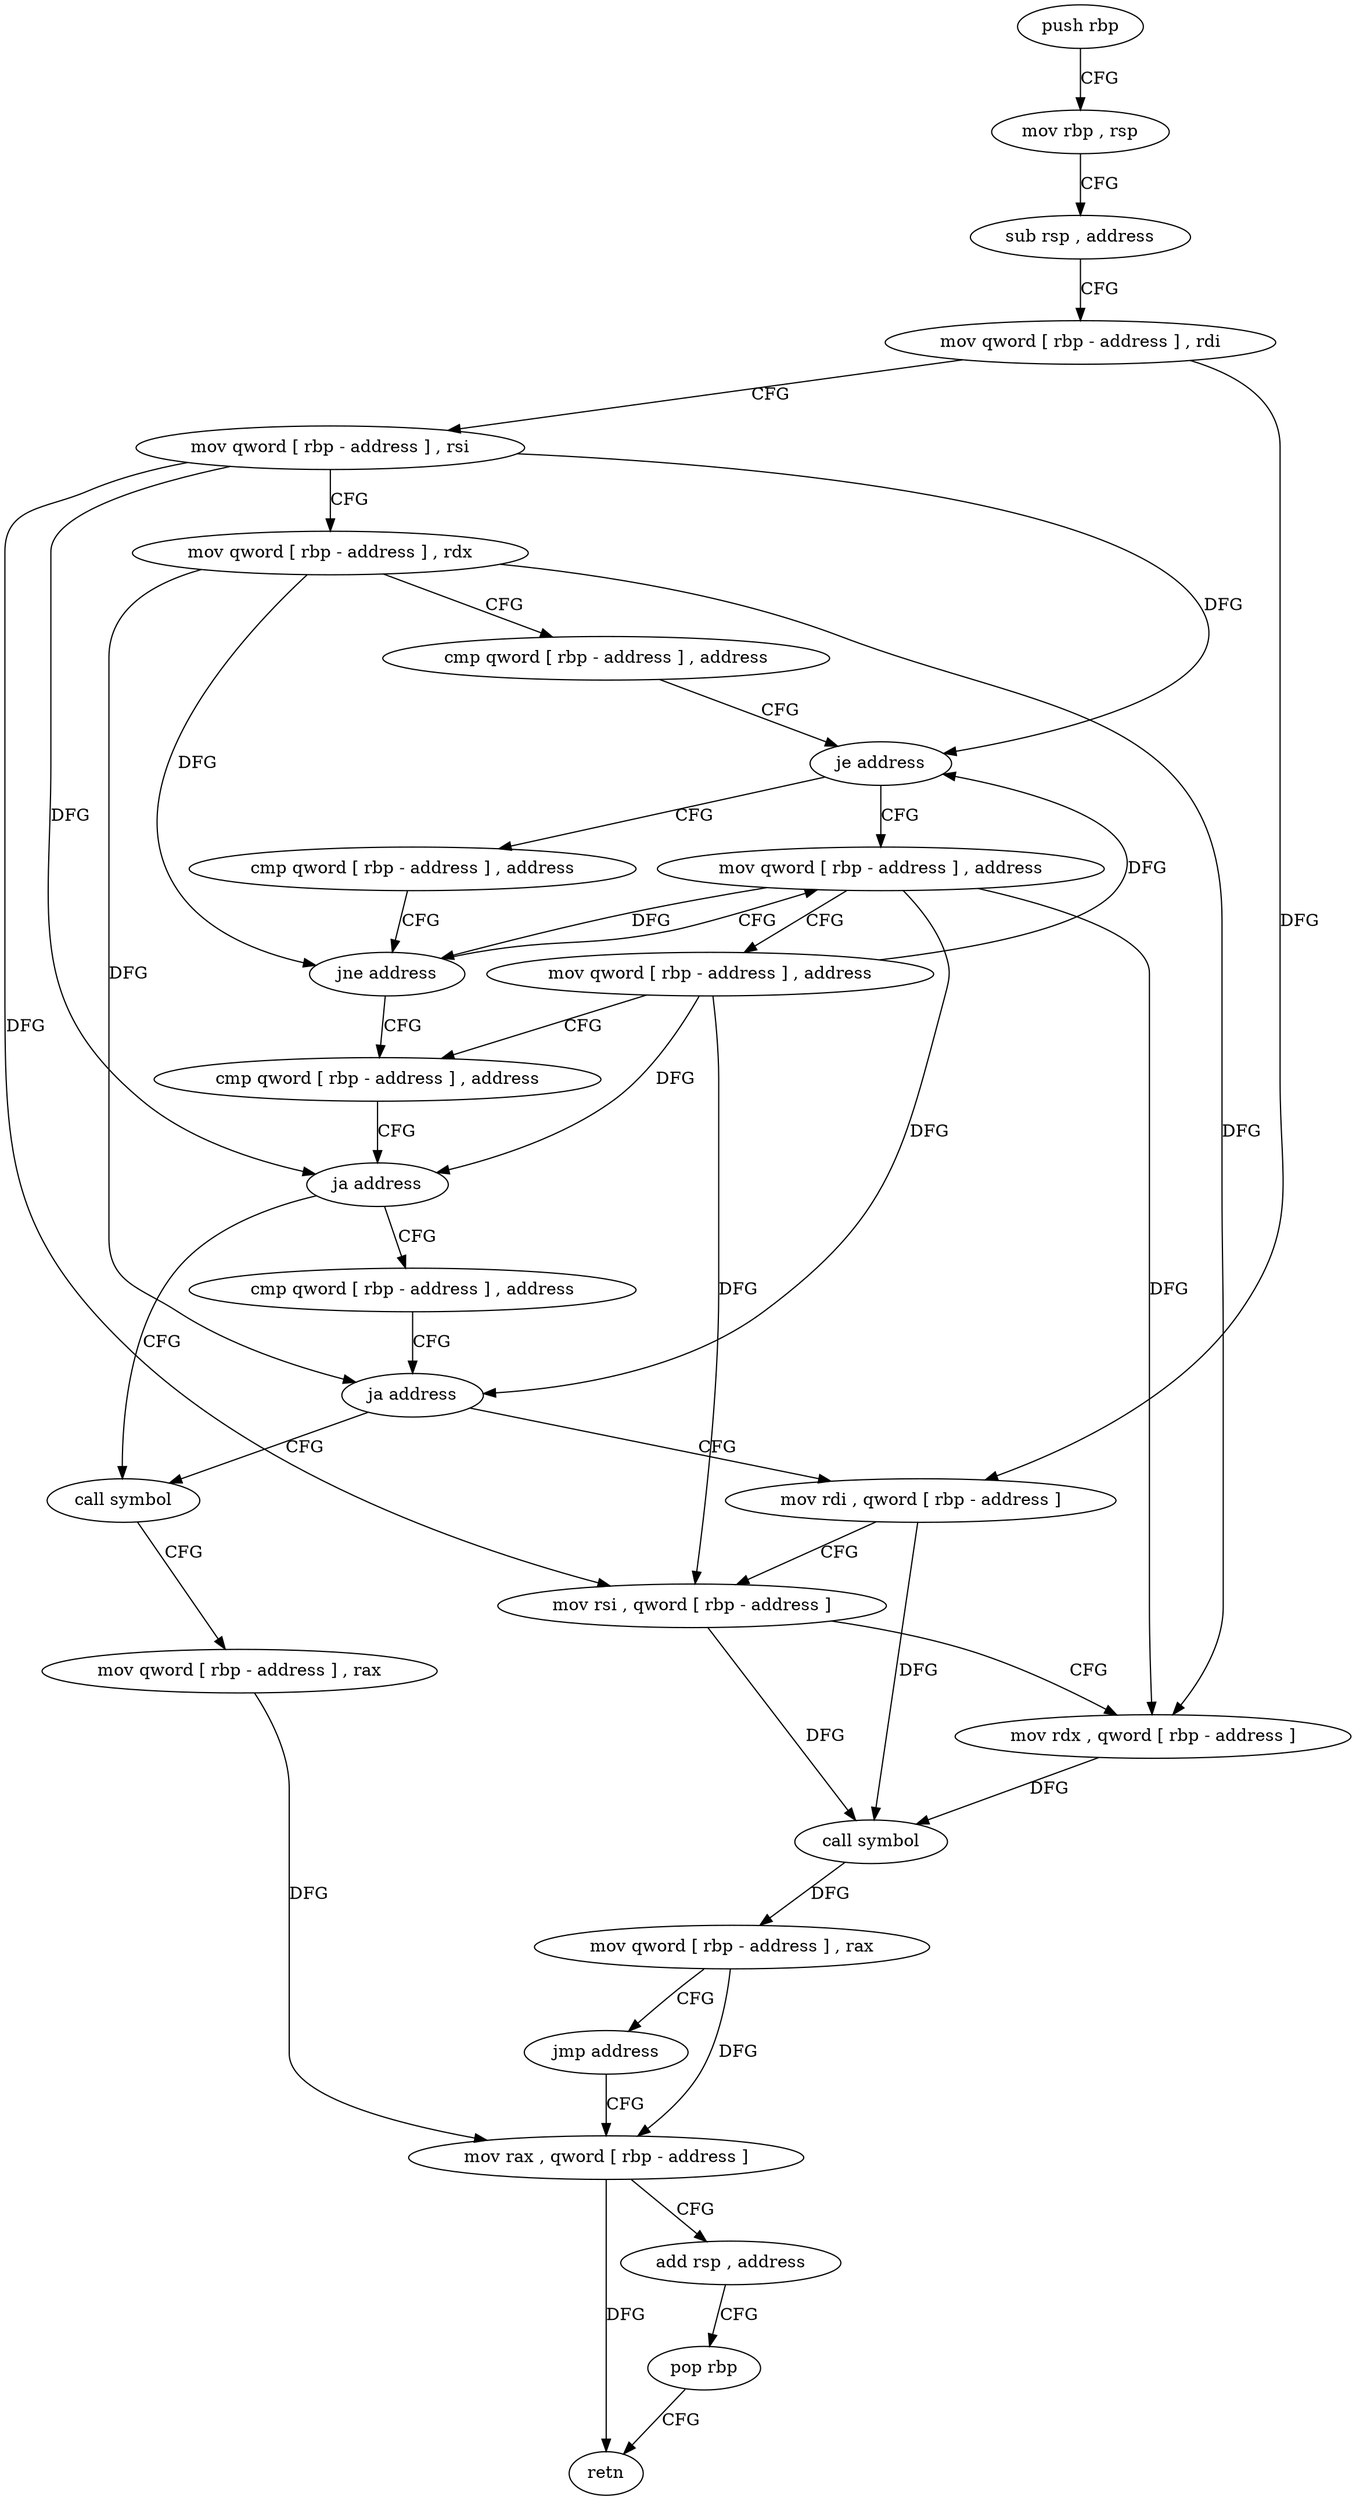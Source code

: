 digraph "func" {
"4242880" [label = "push rbp" ]
"4242881" [label = "mov rbp , rsp" ]
"4242884" [label = "sub rsp , address" ]
"4242888" [label = "mov qword [ rbp - address ] , rdi" ]
"4242892" [label = "mov qword [ rbp - address ] , rsi" ]
"4242896" [label = "mov qword [ rbp - address ] , rdx" ]
"4242900" [label = "cmp qword [ rbp - address ] , address" ]
"4242905" [label = "je address" ]
"4242922" [label = "mov qword [ rbp - address ] , address" ]
"4242911" [label = "cmp qword [ rbp - address ] , address" ]
"4242930" [label = "mov qword [ rbp - address ] , address" ]
"4242938" [label = "cmp qword [ rbp - address ] , address" ]
"4242916" [label = "jne address" ]
"4242986" [label = "call symbol" ]
"4242991" [label = "mov qword [ rbp - address ] , rax" ]
"4242995" [label = "mov rax , qword [ rbp - address ]" ]
"4242949" [label = "cmp qword [ rbp - address ] , address" ]
"4242954" [label = "ja address" ]
"4242960" [label = "mov rdi , qword [ rbp - address ]" ]
"4242943" [label = "ja address" ]
"4242964" [label = "mov rsi , qword [ rbp - address ]" ]
"4242968" [label = "mov rdx , qword [ rbp - address ]" ]
"4242972" [label = "call symbol" ]
"4242977" [label = "mov qword [ rbp - address ] , rax" ]
"4242981" [label = "jmp address" ]
"4242999" [label = "add rsp , address" ]
"4243003" [label = "pop rbp" ]
"4243004" [label = "retn" ]
"4242880" -> "4242881" [ label = "CFG" ]
"4242881" -> "4242884" [ label = "CFG" ]
"4242884" -> "4242888" [ label = "CFG" ]
"4242888" -> "4242892" [ label = "CFG" ]
"4242888" -> "4242960" [ label = "DFG" ]
"4242892" -> "4242896" [ label = "CFG" ]
"4242892" -> "4242905" [ label = "DFG" ]
"4242892" -> "4242943" [ label = "DFG" ]
"4242892" -> "4242964" [ label = "DFG" ]
"4242896" -> "4242900" [ label = "CFG" ]
"4242896" -> "4242916" [ label = "DFG" ]
"4242896" -> "4242954" [ label = "DFG" ]
"4242896" -> "4242968" [ label = "DFG" ]
"4242900" -> "4242905" [ label = "CFG" ]
"4242905" -> "4242922" [ label = "CFG" ]
"4242905" -> "4242911" [ label = "CFG" ]
"4242922" -> "4242930" [ label = "CFG" ]
"4242922" -> "4242916" [ label = "DFG" ]
"4242922" -> "4242954" [ label = "DFG" ]
"4242922" -> "4242968" [ label = "DFG" ]
"4242911" -> "4242916" [ label = "CFG" ]
"4242930" -> "4242938" [ label = "CFG" ]
"4242930" -> "4242905" [ label = "DFG" ]
"4242930" -> "4242943" [ label = "DFG" ]
"4242930" -> "4242964" [ label = "DFG" ]
"4242938" -> "4242943" [ label = "CFG" ]
"4242916" -> "4242938" [ label = "CFG" ]
"4242916" -> "4242922" [ label = "CFG" ]
"4242986" -> "4242991" [ label = "CFG" ]
"4242991" -> "4242995" [ label = "DFG" ]
"4242995" -> "4242999" [ label = "CFG" ]
"4242995" -> "4243004" [ label = "DFG" ]
"4242949" -> "4242954" [ label = "CFG" ]
"4242954" -> "4242986" [ label = "CFG" ]
"4242954" -> "4242960" [ label = "CFG" ]
"4242960" -> "4242964" [ label = "CFG" ]
"4242960" -> "4242972" [ label = "DFG" ]
"4242943" -> "4242986" [ label = "CFG" ]
"4242943" -> "4242949" [ label = "CFG" ]
"4242964" -> "4242968" [ label = "CFG" ]
"4242964" -> "4242972" [ label = "DFG" ]
"4242968" -> "4242972" [ label = "DFG" ]
"4242972" -> "4242977" [ label = "DFG" ]
"4242977" -> "4242981" [ label = "CFG" ]
"4242977" -> "4242995" [ label = "DFG" ]
"4242981" -> "4242995" [ label = "CFG" ]
"4242999" -> "4243003" [ label = "CFG" ]
"4243003" -> "4243004" [ label = "CFG" ]
}
